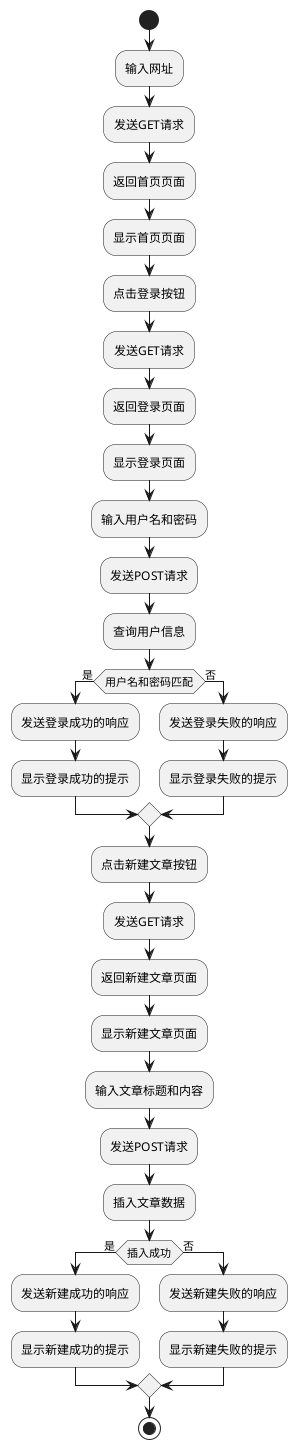 @startuml
start
:输入网址;
:发送GET请求;
:返回首页页面;
:显示首页页面;
:点击登录按钮;
:发送GET请求;
:返回登录页面;
:显示登录页面;
:输入用户名和密码;
:发送POST请求;
:查询用户信息;
if (用户名和密码匹配) then (是)
  :发送登录成功的响应;
  :显示登录成功的提示;
else (否)
  :发送登录失败的响应;
  :显示登录失败的提示;
endif

:点击新建文章按钮;
:发送GET请求;
:返回新建文章页面;
:显示新建文章页面;

:输入文章标题和内容;
:发送POST请求;
:插入文章数据;
if (插入成功) then (是)
  :发送新建成功的响应;
  :显示新建成功的提示;
else (否)
  :发送新建失败的响应;
  :显示新建失败的提示;
endif
stop
@enduml
